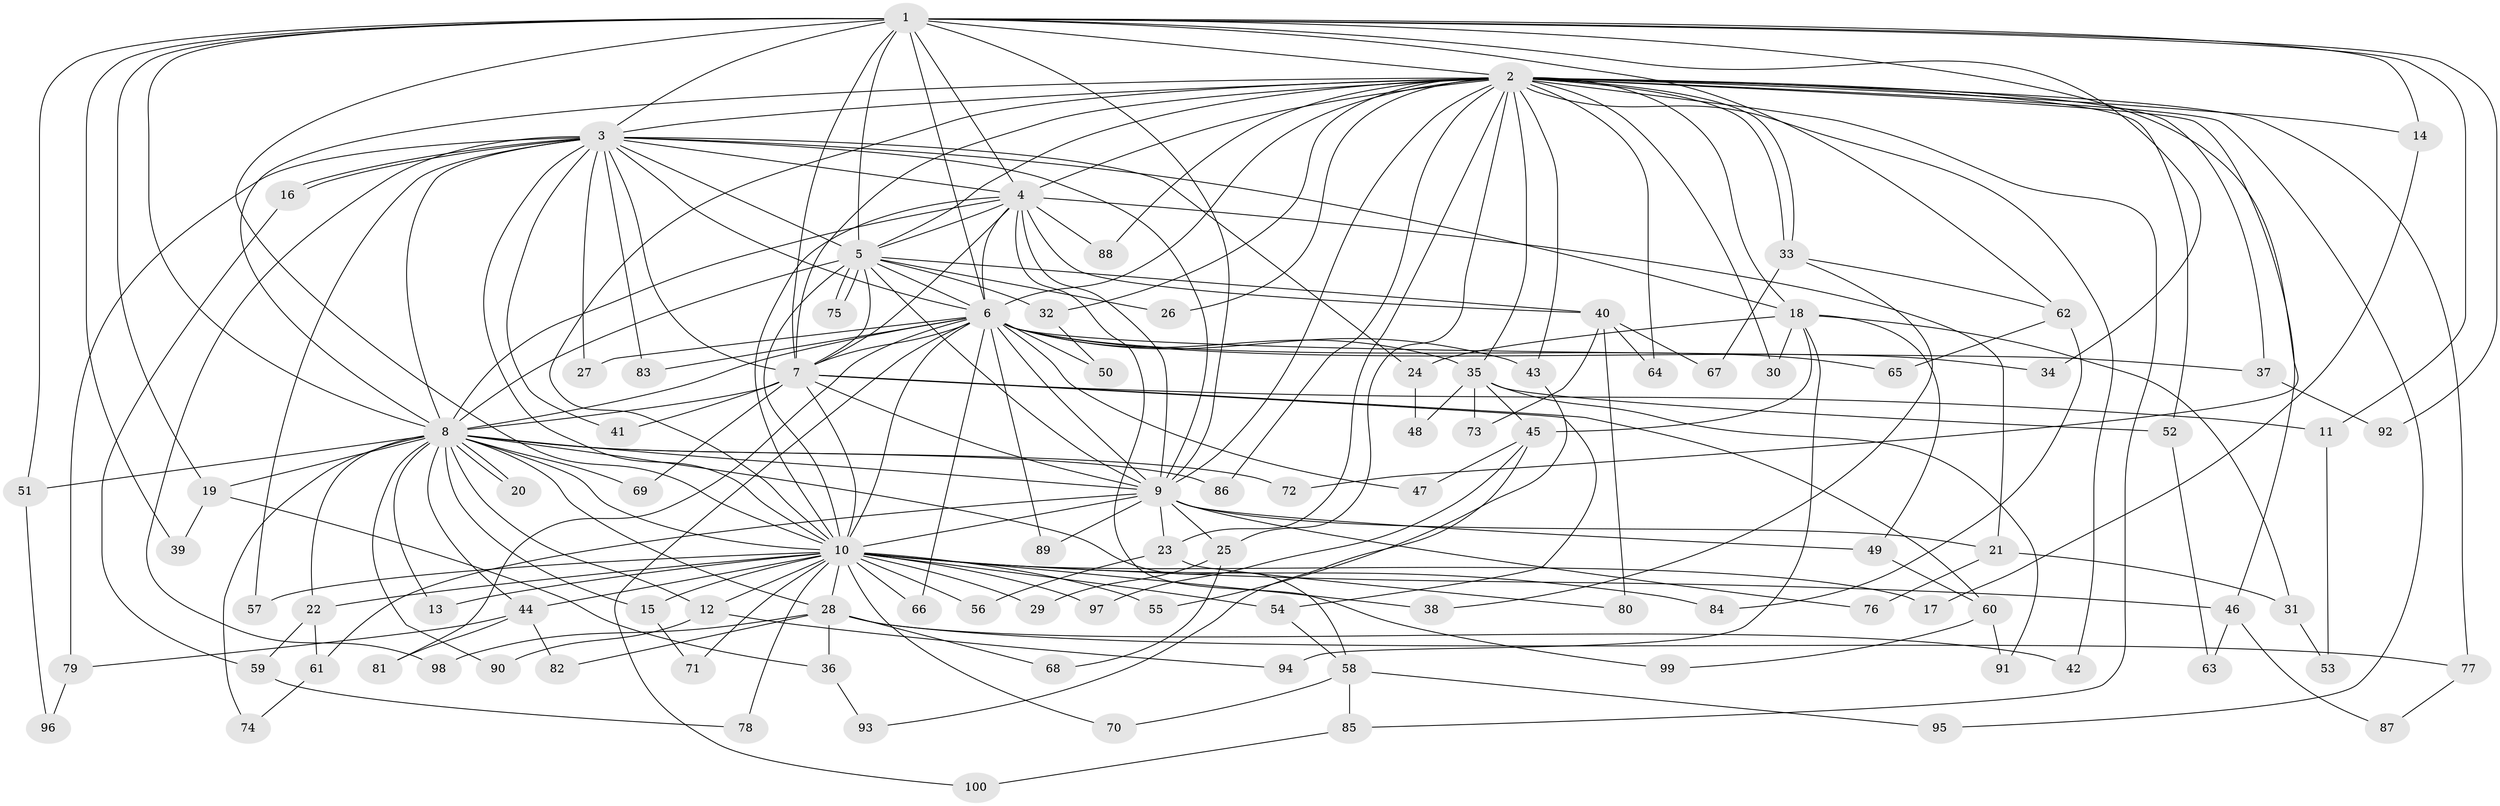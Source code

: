 // coarse degree distribution, {13: 0.09090909090909091, 19: 0.030303030303030304, 15: 0.06060606060606061, 9: 0.06060606060606061, 4: 0.18181818181818182, 3: 0.15151515151515152, 12: 0.030303030303030304, 2: 0.12121212121212122, 8: 0.06060606060606061, 6: 0.06060606060606061, 5: 0.030303030303030304, 7: 0.09090909090909091, 1: 0.030303030303030304}
// Generated by graph-tools (version 1.1) at 2025/49/03/04/25 22:49:59]
// undirected, 100 vertices, 225 edges
graph export_dot {
  node [color=gray90,style=filled];
  1;
  2;
  3;
  4;
  5;
  6;
  7;
  8;
  9;
  10;
  11;
  12;
  13;
  14;
  15;
  16;
  17;
  18;
  19;
  20;
  21;
  22;
  23;
  24;
  25;
  26;
  27;
  28;
  29;
  30;
  31;
  32;
  33;
  34;
  35;
  36;
  37;
  38;
  39;
  40;
  41;
  42;
  43;
  44;
  45;
  46;
  47;
  48;
  49;
  50;
  51;
  52;
  53;
  54;
  55;
  56;
  57;
  58;
  59;
  60;
  61;
  62;
  63;
  64;
  65;
  66;
  67;
  68;
  69;
  70;
  71;
  72;
  73;
  74;
  75;
  76;
  77;
  78;
  79;
  80;
  81;
  82;
  83;
  84;
  85;
  86;
  87;
  88;
  89;
  90;
  91;
  92;
  93;
  94;
  95;
  96;
  97;
  98;
  99;
  100;
  1 -- 2;
  1 -- 3;
  1 -- 4;
  1 -- 5;
  1 -- 6;
  1 -- 7;
  1 -- 8;
  1 -- 9;
  1 -- 10;
  1 -- 11;
  1 -- 14;
  1 -- 19;
  1 -- 34;
  1 -- 39;
  1 -- 51;
  1 -- 62;
  1 -- 72;
  1 -- 92;
  2 -- 3;
  2 -- 4;
  2 -- 5;
  2 -- 6;
  2 -- 7;
  2 -- 8;
  2 -- 9;
  2 -- 10;
  2 -- 14;
  2 -- 18;
  2 -- 23;
  2 -- 25;
  2 -- 26;
  2 -- 30;
  2 -- 32;
  2 -- 33;
  2 -- 33;
  2 -- 35;
  2 -- 37;
  2 -- 42;
  2 -- 43;
  2 -- 46;
  2 -- 52;
  2 -- 64;
  2 -- 77;
  2 -- 85;
  2 -- 86;
  2 -- 88;
  2 -- 95;
  3 -- 4;
  3 -- 5;
  3 -- 6;
  3 -- 7;
  3 -- 8;
  3 -- 9;
  3 -- 10;
  3 -- 16;
  3 -- 16;
  3 -- 18;
  3 -- 24;
  3 -- 27;
  3 -- 41;
  3 -- 57;
  3 -- 79;
  3 -- 83;
  3 -- 98;
  4 -- 5;
  4 -- 6;
  4 -- 7;
  4 -- 8;
  4 -- 9;
  4 -- 10;
  4 -- 21;
  4 -- 40;
  4 -- 88;
  4 -- 99;
  5 -- 6;
  5 -- 7;
  5 -- 8;
  5 -- 9;
  5 -- 10;
  5 -- 26;
  5 -- 32;
  5 -- 40;
  5 -- 75;
  5 -- 75;
  6 -- 7;
  6 -- 8;
  6 -- 9;
  6 -- 10;
  6 -- 27;
  6 -- 34;
  6 -- 35;
  6 -- 37;
  6 -- 43;
  6 -- 47;
  6 -- 50;
  6 -- 65;
  6 -- 66;
  6 -- 81;
  6 -- 83;
  6 -- 89;
  6 -- 100;
  7 -- 8;
  7 -- 9;
  7 -- 10;
  7 -- 11;
  7 -- 41;
  7 -- 54;
  7 -- 60;
  7 -- 69;
  8 -- 9;
  8 -- 10;
  8 -- 12;
  8 -- 13;
  8 -- 15;
  8 -- 19;
  8 -- 20;
  8 -- 20;
  8 -- 22;
  8 -- 28;
  8 -- 44;
  8 -- 51;
  8 -- 58;
  8 -- 69;
  8 -- 72;
  8 -- 74;
  8 -- 86;
  8 -- 90;
  9 -- 10;
  9 -- 21;
  9 -- 23;
  9 -- 25;
  9 -- 49;
  9 -- 61;
  9 -- 76;
  9 -- 89;
  10 -- 12;
  10 -- 13;
  10 -- 15;
  10 -- 17;
  10 -- 22;
  10 -- 28;
  10 -- 29;
  10 -- 38;
  10 -- 44;
  10 -- 46;
  10 -- 54;
  10 -- 55;
  10 -- 56;
  10 -- 57;
  10 -- 66;
  10 -- 70;
  10 -- 71;
  10 -- 78;
  10 -- 84;
  10 -- 97;
  11 -- 53;
  12 -- 90;
  12 -- 94;
  14 -- 17;
  15 -- 71;
  16 -- 59;
  18 -- 24;
  18 -- 30;
  18 -- 31;
  18 -- 45;
  18 -- 49;
  18 -- 94;
  19 -- 36;
  19 -- 39;
  21 -- 31;
  21 -- 76;
  22 -- 59;
  22 -- 61;
  23 -- 56;
  23 -- 80;
  24 -- 48;
  25 -- 29;
  25 -- 68;
  28 -- 36;
  28 -- 42;
  28 -- 68;
  28 -- 77;
  28 -- 82;
  28 -- 98;
  31 -- 53;
  32 -- 50;
  33 -- 38;
  33 -- 62;
  33 -- 67;
  35 -- 45;
  35 -- 48;
  35 -- 52;
  35 -- 73;
  35 -- 91;
  36 -- 93;
  37 -- 92;
  40 -- 64;
  40 -- 67;
  40 -- 73;
  40 -- 80;
  43 -- 55;
  44 -- 79;
  44 -- 81;
  44 -- 82;
  45 -- 47;
  45 -- 93;
  45 -- 97;
  46 -- 63;
  46 -- 87;
  49 -- 60;
  51 -- 96;
  52 -- 63;
  54 -- 58;
  58 -- 70;
  58 -- 85;
  58 -- 95;
  59 -- 78;
  60 -- 91;
  60 -- 99;
  61 -- 74;
  62 -- 65;
  62 -- 84;
  77 -- 87;
  79 -- 96;
  85 -- 100;
}
